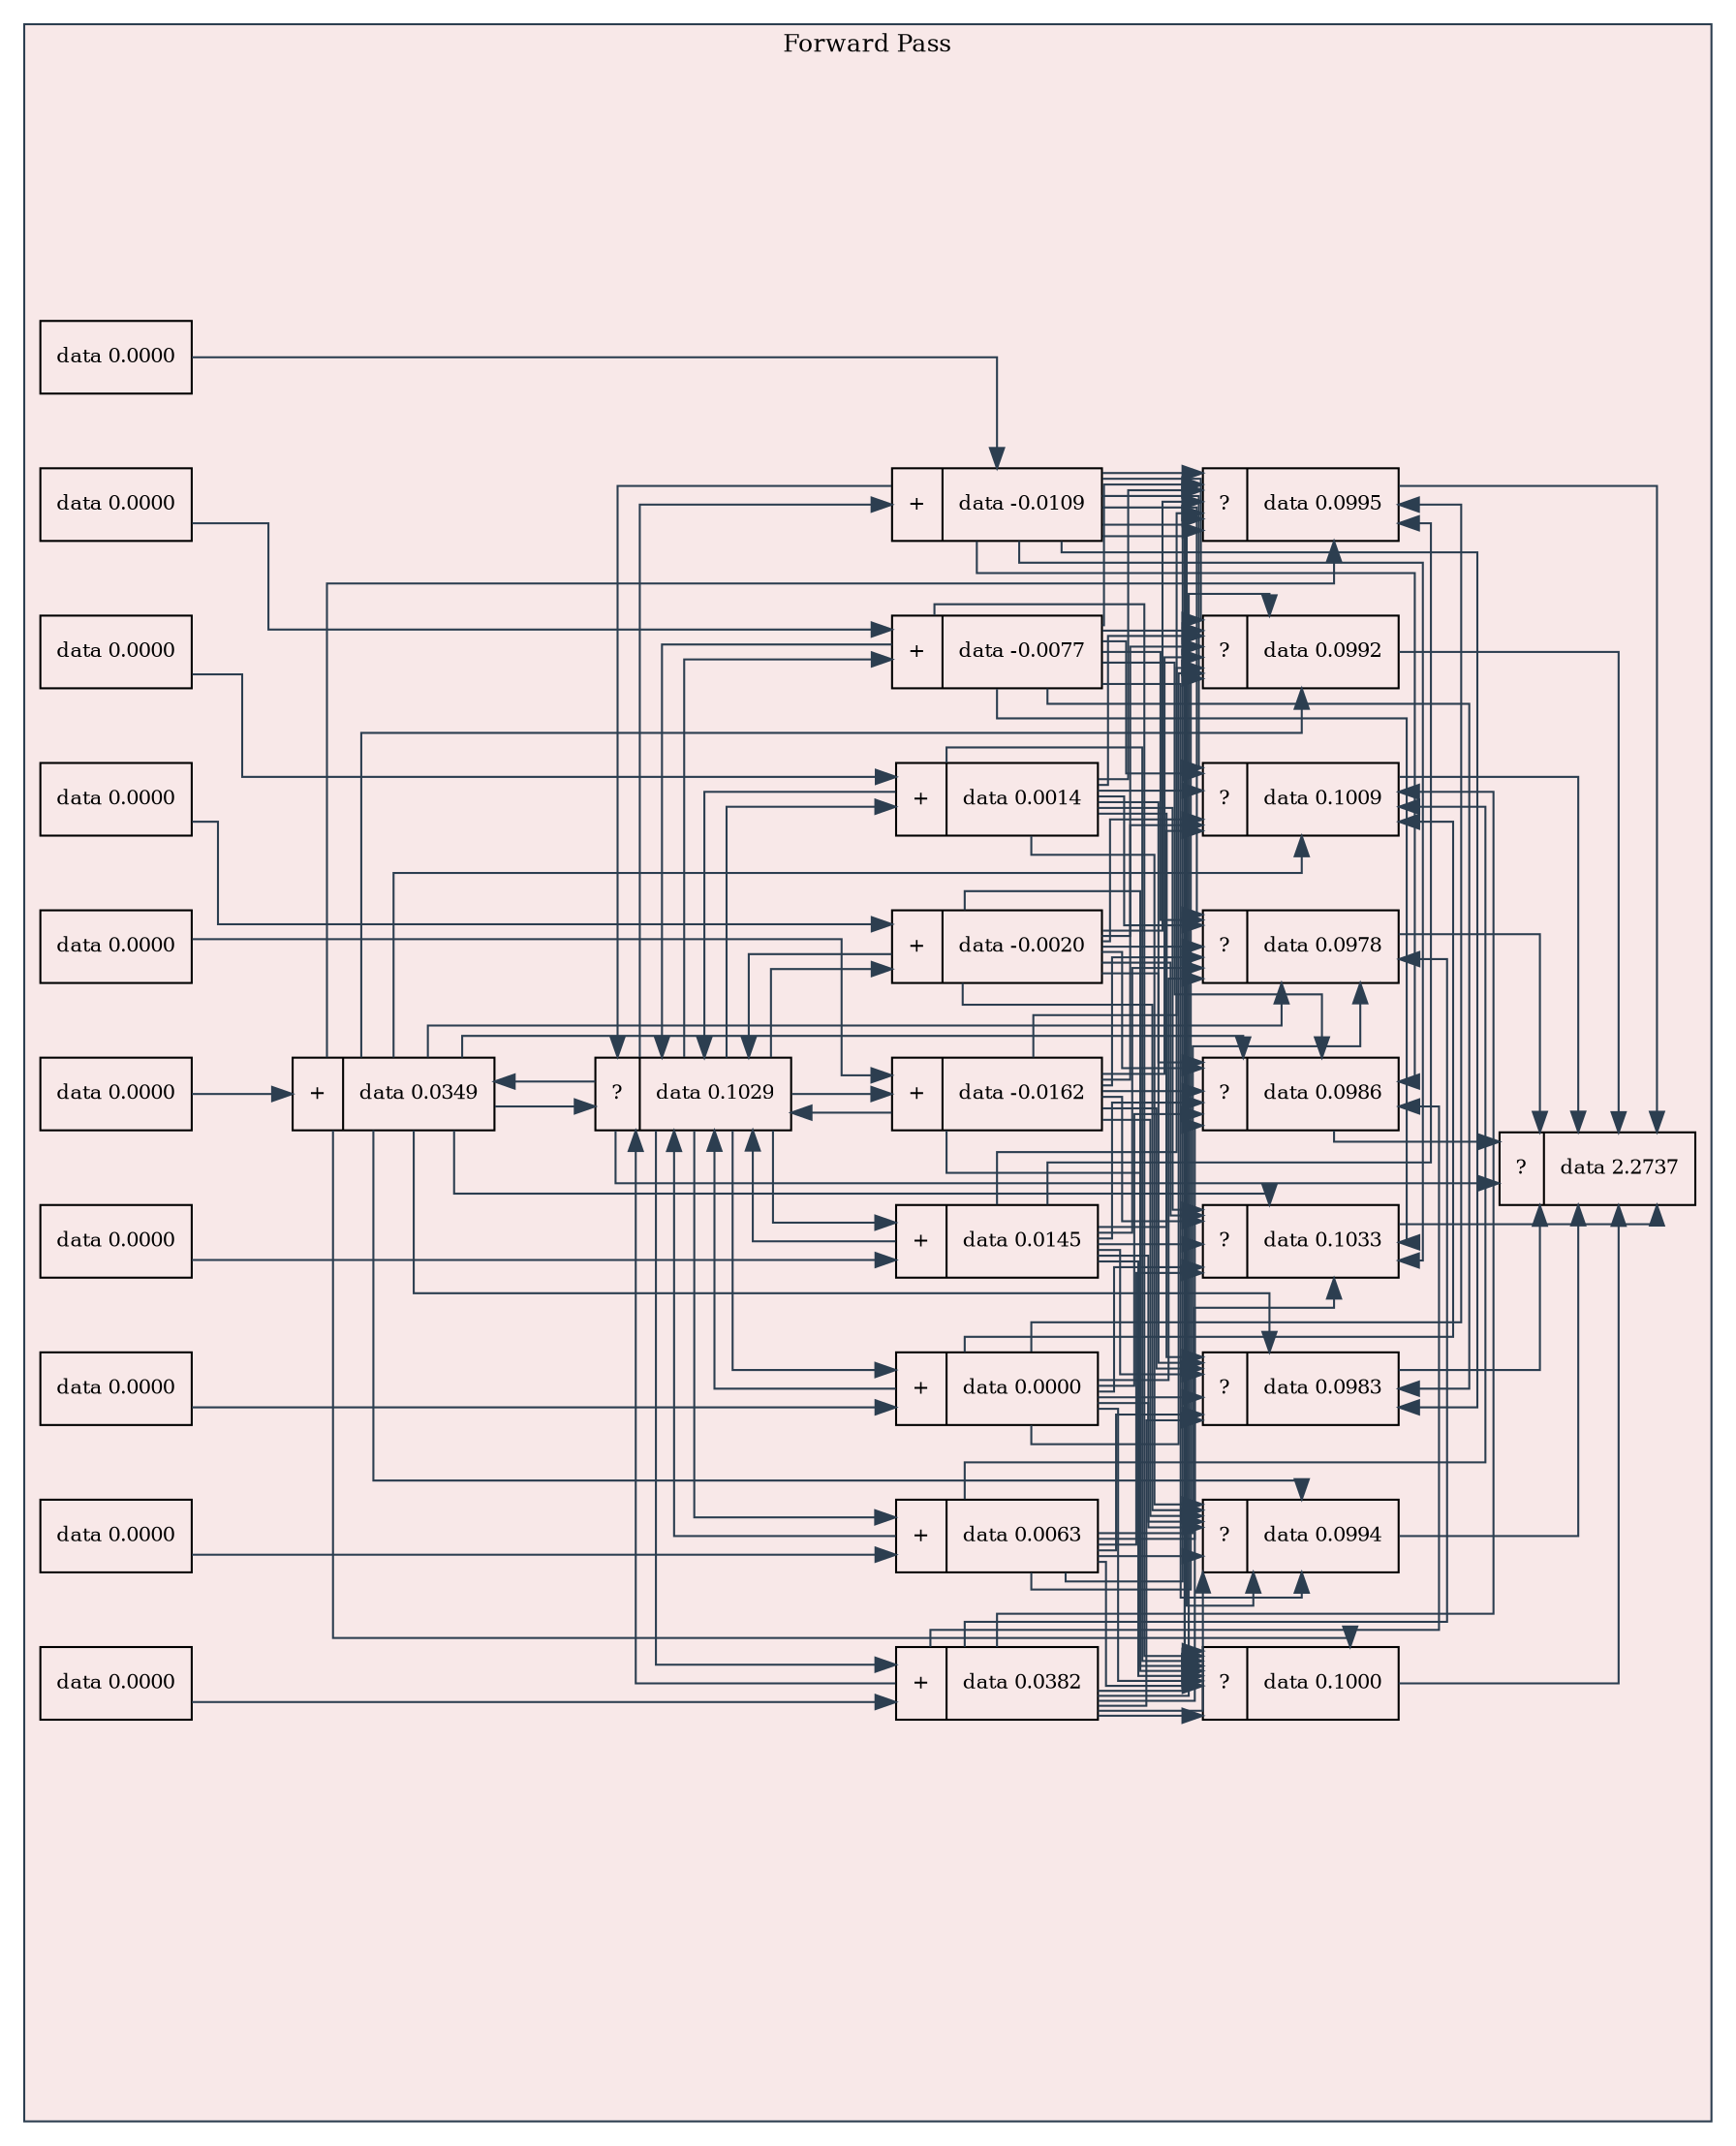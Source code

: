 digraph G {
    rankdir=LR;
    bgcolor="#ffffff";
    title="Forward Computation Graph";
    node [shape=record, style=filled, fillcolor="#f8e8e8", fontsize=10];
    edge [color="#2c3e50"];

    compound=true;
    splines=ortho;
    nodesep=0.5;
    ranksep=0.7;

    subgraph cluster_0 {
        style=filled;
        fillcolor="#f8e8e8";
        color="#2c3e50";
        label="Forward Pass";
        fontsize=12;
        { rank=same; n0x5b30f8e24c50; n0x5b30f8e24c90; n0x5b30f8e24cd0; n0x5b30f8e24d10; n0x5b30f8e24d50; n0x5b30f8e24d90; n0x5b30f8e24dd0; n0x5b30f8e24e10; n0x5b30f8e24e50; n0x5b30f8e24e90; }
        n0x5b30f8e24c50 [label="{data 0.0000}"];
        n0x5b30f8e34f10 [label="{+ | data 0.0349}"];
        n0x5b30f8e24c90 [label="{data 0.0000}"];
        n0x5b30f8e34f70 [label="{+ | data 0.0014}"];
        n0x5b30f8e24cd0 [label="{data 0.0000}"];
        n0x5b30f8e34ff0 [label="{+ | data -0.0020}"];
        n0x5b30f8e24d10 [label="{data 0.0000}"];
        n0x5b30f8e35050 [label="{+ | data -0.0162}"];
        n0x5b30f8e24d50 [label="{data 0.0000}"];
        n0x5b30f8e350b0 [label="{+ | data 0.0145}"];
        n0x5b30f8e24d90 [label="{data 0.0000}"];
        n0x5b30f8e35110 [label="{+ | data 0.0000}"];
        n0x5b30f8e24dd0 [label="{data 0.0000}"];
        n0x5b30f8e35170 [label="{+ | data 0.0063}"];
        n0x5b30f8e24e10 [label="{data 0.0000}"];
        n0x5b30f8e351d0 [label="{+ | data 0.0382}"];
        n0x5b30f8e24e50 [label="{data 0.0000}"];
        n0x5b30f8e35230 [label="{+ | data -0.0109}"];
        n0x5b30f8e24e90 [label="{data 0.0000}"];
        n0x5b30f8e35290 [label="{+ | data -0.0077}"];
        n0x5b30f8e34ed0 [label="{? | data 0.1029}"];
        n0x5b30f8e352f0 [label="{? | data 0.0995}"];
        n0x5b30f8e354d0 [label="{? | data 0.0992}"];
        n0x5b30f8e35570 [label="{? | data 0.0978}"];
        n0x5b30f8e35610 [label="{? | data 0.1009}"];
        n0x5b30f8e356b0 [label="{? | data 0.0994}"];
        n0x5b30f8e35750 [label="{? | data 0.1000}"];
        n0x5b30f8e357f0 [label="{? | data 0.1033}"];
        n0x5b30f8e35890 [label="{? | data 0.0983}"];
        n0x5b30f8e35930 [label="{? | data 0.0986}"];
        n0x5b30f8e359d0 [label="{? | data 2.2737}"];
    }
    n0x5b30f8e34ed0 -> n0x5b30f8e34f10 [weight=2];
    n0x5b30f8e24c50 -> n0x5b30f8e34f10 [weight=2];
    n0x5b30f8e34ed0 -> n0x5b30f8e34f70 [weight=2];
    n0x5b30f8e24c90 -> n0x5b30f8e34f70 [weight=2];
    n0x5b30f8e34ed0 -> n0x5b30f8e34ff0 [weight=2];
    n0x5b30f8e24cd0 -> n0x5b30f8e34ff0 [weight=2];
    n0x5b30f8e34ed0 -> n0x5b30f8e35050 [weight=2];
    n0x5b30f8e24d10 -> n0x5b30f8e35050 [weight=2];
    n0x5b30f8e34ed0 -> n0x5b30f8e350b0 [weight=2];
    n0x5b30f8e24d50 -> n0x5b30f8e350b0 [weight=2];
    n0x5b30f8e34ed0 -> n0x5b30f8e35110 [weight=2];
    n0x5b30f8e24d90 -> n0x5b30f8e35110 [weight=2];
    n0x5b30f8e34ed0 -> n0x5b30f8e35170 [weight=2];
    n0x5b30f8e24dd0 -> n0x5b30f8e35170 [weight=2];
    n0x5b30f8e34ed0 -> n0x5b30f8e351d0 [weight=2];
    n0x5b30f8e24e10 -> n0x5b30f8e351d0 [weight=2];
    n0x5b30f8e34ed0 -> n0x5b30f8e35230 [weight=2];
    n0x5b30f8e24e50 -> n0x5b30f8e35230 [weight=2];
    n0x5b30f8e34ed0 -> n0x5b30f8e35290 [weight=2];
    n0x5b30f8e24e90 -> n0x5b30f8e35290 [weight=2];
    n0x5b30f8e34f10 -> n0x5b30f8e34ed0 [weight=2];
    n0x5b30f8e34f70 -> n0x5b30f8e34ed0 [weight=2];
    n0x5b30f8e34ff0 -> n0x5b30f8e34ed0 [weight=2];
    n0x5b30f8e35050 -> n0x5b30f8e34ed0 [weight=2];
    n0x5b30f8e350b0 -> n0x5b30f8e34ed0 [weight=2];
    n0x5b30f8e35110 -> n0x5b30f8e34ed0 [weight=2];
    n0x5b30f8e35170 -> n0x5b30f8e34ed0 [weight=2];
    n0x5b30f8e351d0 -> n0x5b30f8e34ed0 [weight=2];
    n0x5b30f8e35230 -> n0x5b30f8e34ed0 [weight=2];
    n0x5b30f8e35290 -> n0x5b30f8e34ed0 [weight=2];
    n0x5b30f8e34f10 -> n0x5b30f8e352f0 [weight=2];
    n0x5b30f8e34f70 -> n0x5b30f8e352f0 [weight=2];
    n0x5b30f8e34ff0 -> n0x5b30f8e352f0 [weight=2];
    n0x5b30f8e35050 -> n0x5b30f8e352f0 [weight=2];
    n0x5b30f8e350b0 -> n0x5b30f8e352f0 [weight=2];
    n0x5b30f8e35110 -> n0x5b30f8e352f0 [weight=2];
    n0x5b30f8e35170 -> n0x5b30f8e352f0 [weight=2];
    n0x5b30f8e351d0 -> n0x5b30f8e352f0 [weight=2];
    n0x5b30f8e35230 -> n0x5b30f8e352f0 [weight=2];
    n0x5b30f8e35290 -> n0x5b30f8e352f0 [weight=2];
    n0x5b30f8e34f10 -> n0x5b30f8e354d0 [weight=2];
    n0x5b30f8e34f70 -> n0x5b30f8e354d0 [weight=2];
    n0x5b30f8e34ff0 -> n0x5b30f8e354d0 [weight=2];
    n0x5b30f8e35050 -> n0x5b30f8e354d0 [weight=2];
    n0x5b30f8e350b0 -> n0x5b30f8e354d0 [weight=2];
    n0x5b30f8e35110 -> n0x5b30f8e354d0 [weight=2];
    n0x5b30f8e35170 -> n0x5b30f8e354d0 [weight=2];
    n0x5b30f8e351d0 -> n0x5b30f8e354d0 [weight=2];
    n0x5b30f8e35230 -> n0x5b30f8e354d0 [weight=2];
    n0x5b30f8e35290 -> n0x5b30f8e354d0 [weight=2];
    n0x5b30f8e34f10 -> n0x5b30f8e35570 [weight=2];
    n0x5b30f8e34f70 -> n0x5b30f8e35570 [weight=2];
    n0x5b30f8e34ff0 -> n0x5b30f8e35570 [weight=2];
    n0x5b30f8e35050 -> n0x5b30f8e35570 [weight=2];
    n0x5b30f8e350b0 -> n0x5b30f8e35570 [weight=2];
    n0x5b30f8e35110 -> n0x5b30f8e35570 [weight=2];
    n0x5b30f8e35170 -> n0x5b30f8e35570 [weight=2];
    n0x5b30f8e351d0 -> n0x5b30f8e35570 [weight=2];
    n0x5b30f8e35230 -> n0x5b30f8e35570 [weight=2];
    n0x5b30f8e35290 -> n0x5b30f8e35570 [weight=2];
    n0x5b30f8e34f10 -> n0x5b30f8e35610 [weight=2];
    n0x5b30f8e34f70 -> n0x5b30f8e35610 [weight=2];
    n0x5b30f8e34ff0 -> n0x5b30f8e35610 [weight=2];
    n0x5b30f8e35050 -> n0x5b30f8e35610 [weight=2];
    n0x5b30f8e350b0 -> n0x5b30f8e35610 [weight=2];
    n0x5b30f8e35110 -> n0x5b30f8e35610 [weight=2];
    n0x5b30f8e35170 -> n0x5b30f8e35610 [weight=2];
    n0x5b30f8e351d0 -> n0x5b30f8e35610 [weight=2];
    n0x5b30f8e35230 -> n0x5b30f8e35610 [weight=2];
    n0x5b30f8e35290 -> n0x5b30f8e35610 [weight=2];
    n0x5b30f8e34f10 -> n0x5b30f8e356b0 [weight=2];
    n0x5b30f8e34f70 -> n0x5b30f8e356b0 [weight=2];
    n0x5b30f8e34ff0 -> n0x5b30f8e356b0 [weight=2];
    n0x5b30f8e35050 -> n0x5b30f8e356b0 [weight=2];
    n0x5b30f8e350b0 -> n0x5b30f8e356b0 [weight=2];
    n0x5b30f8e35110 -> n0x5b30f8e356b0 [weight=2];
    n0x5b30f8e35170 -> n0x5b30f8e356b0 [weight=2];
    n0x5b30f8e351d0 -> n0x5b30f8e356b0 [weight=2];
    n0x5b30f8e35230 -> n0x5b30f8e356b0 [weight=2];
    n0x5b30f8e35290 -> n0x5b30f8e356b0 [weight=2];
    n0x5b30f8e34f10 -> n0x5b30f8e35750 [weight=2];
    n0x5b30f8e34f70 -> n0x5b30f8e35750 [weight=2];
    n0x5b30f8e34ff0 -> n0x5b30f8e35750 [weight=2];
    n0x5b30f8e35050 -> n0x5b30f8e35750 [weight=2];
    n0x5b30f8e350b0 -> n0x5b30f8e35750 [weight=2];
    n0x5b30f8e35110 -> n0x5b30f8e35750 [weight=2];
    n0x5b30f8e35170 -> n0x5b30f8e35750 [weight=2];
    n0x5b30f8e351d0 -> n0x5b30f8e35750 [weight=2];
    n0x5b30f8e35230 -> n0x5b30f8e35750 [weight=2];
    n0x5b30f8e35290 -> n0x5b30f8e35750 [weight=2];
    n0x5b30f8e34f10 -> n0x5b30f8e357f0 [weight=2];
    n0x5b30f8e34f70 -> n0x5b30f8e357f0 [weight=2];
    n0x5b30f8e34ff0 -> n0x5b30f8e357f0 [weight=2];
    n0x5b30f8e35050 -> n0x5b30f8e357f0 [weight=2];
    n0x5b30f8e350b0 -> n0x5b30f8e357f0 [weight=2];
    n0x5b30f8e35110 -> n0x5b30f8e357f0 [weight=2];
    n0x5b30f8e35170 -> n0x5b30f8e357f0 [weight=2];
    n0x5b30f8e351d0 -> n0x5b30f8e357f0 [weight=2];
    n0x5b30f8e35230 -> n0x5b30f8e357f0 [weight=2];
    n0x5b30f8e35290 -> n0x5b30f8e357f0 [weight=2];
    n0x5b30f8e34f10 -> n0x5b30f8e35890 [weight=2];
    n0x5b30f8e34f70 -> n0x5b30f8e35890 [weight=2];
    n0x5b30f8e34ff0 -> n0x5b30f8e35890 [weight=2];
    n0x5b30f8e35050 -> n0x5b30f8e35890 [weight=2];
    n0x5b30f8e350b0 -> n0x5b30f8e35890 [weight=2];
    n0x5b30f8e35110 -> n0x5b30f8e35890 [weight=2];
    n0x5b30f8e35170 -> n0x5b30f8e35890 [weight=2];
    n0x5b30f8e351d0 -> n0x5b30f8e35890 [weight=2];
    n0x5b30f8e35230 -> n0x5b30f8e35890 [weight=2];
    n0x5b30f8e35290 -> n0x5b30f8e35890 [weight=2];
    n0x5b30f8e34f10 -> n0x5b30f8e35930 [weight=2];
    n0x5b30f8e34f70 -> n0x5b30f8e35930 [weight=2];
    n0x5b30f8e34ff0 -> n0x5b30f8e35930 [weight=2];
    n0x5b30f8e35050 -> n0x5b30f8e35930 [weight=2];
    n0x5b30f8e350b0 -> n0x5b30f8e35930 [weight=2];
    n0x5b30f8e35110 -> n0x5b30f8e35930 [weight=2];
    n0x5b30f8e35170 -> n0x5b30f8e35930 [weight=2];
    n0x5b30f8e351d0 -> n0x5b30f8e35930 [weight=2];
    n0x5b30f8e35230 -> n0x5b30f8e35930 [weight=2];
    n0x5b30f8e35290 -> n0x5b30f8e35930 [weight=2];
    n0x5b30f8e34ed0 -> n0x5b30f8e359d0 [weight=2];
    n0x5b30f8e352f0 -> n0x5b30f8e359d0 [weight=2];
    n0x5b30f8e354d0 -> n0x5b30f8e359d0 [weight=2];
    n0x5b30f8e35570 -> n0x5b30f8e359d0 [weight=2];
    n0x5b30f8e35610 -> n0x5b30f8e359d0 [weight=2];
    n0x5b30f8e356b0 -> n0x5b30f8e359d0 [weight=2];
    n0x5b30f8e35750 -> n0x5b30f8e359d0 [weight=2];
    n0x5b30f8e357f0 -> n0x5b30f8e359d0 [weight=2];
    n0x5b30f8e35890 -> n0x5b30f8e359d0 [weight=2];
    n0x5b30f8e35930 -> n0x5b30f8e359d0 [weight=2];
}
